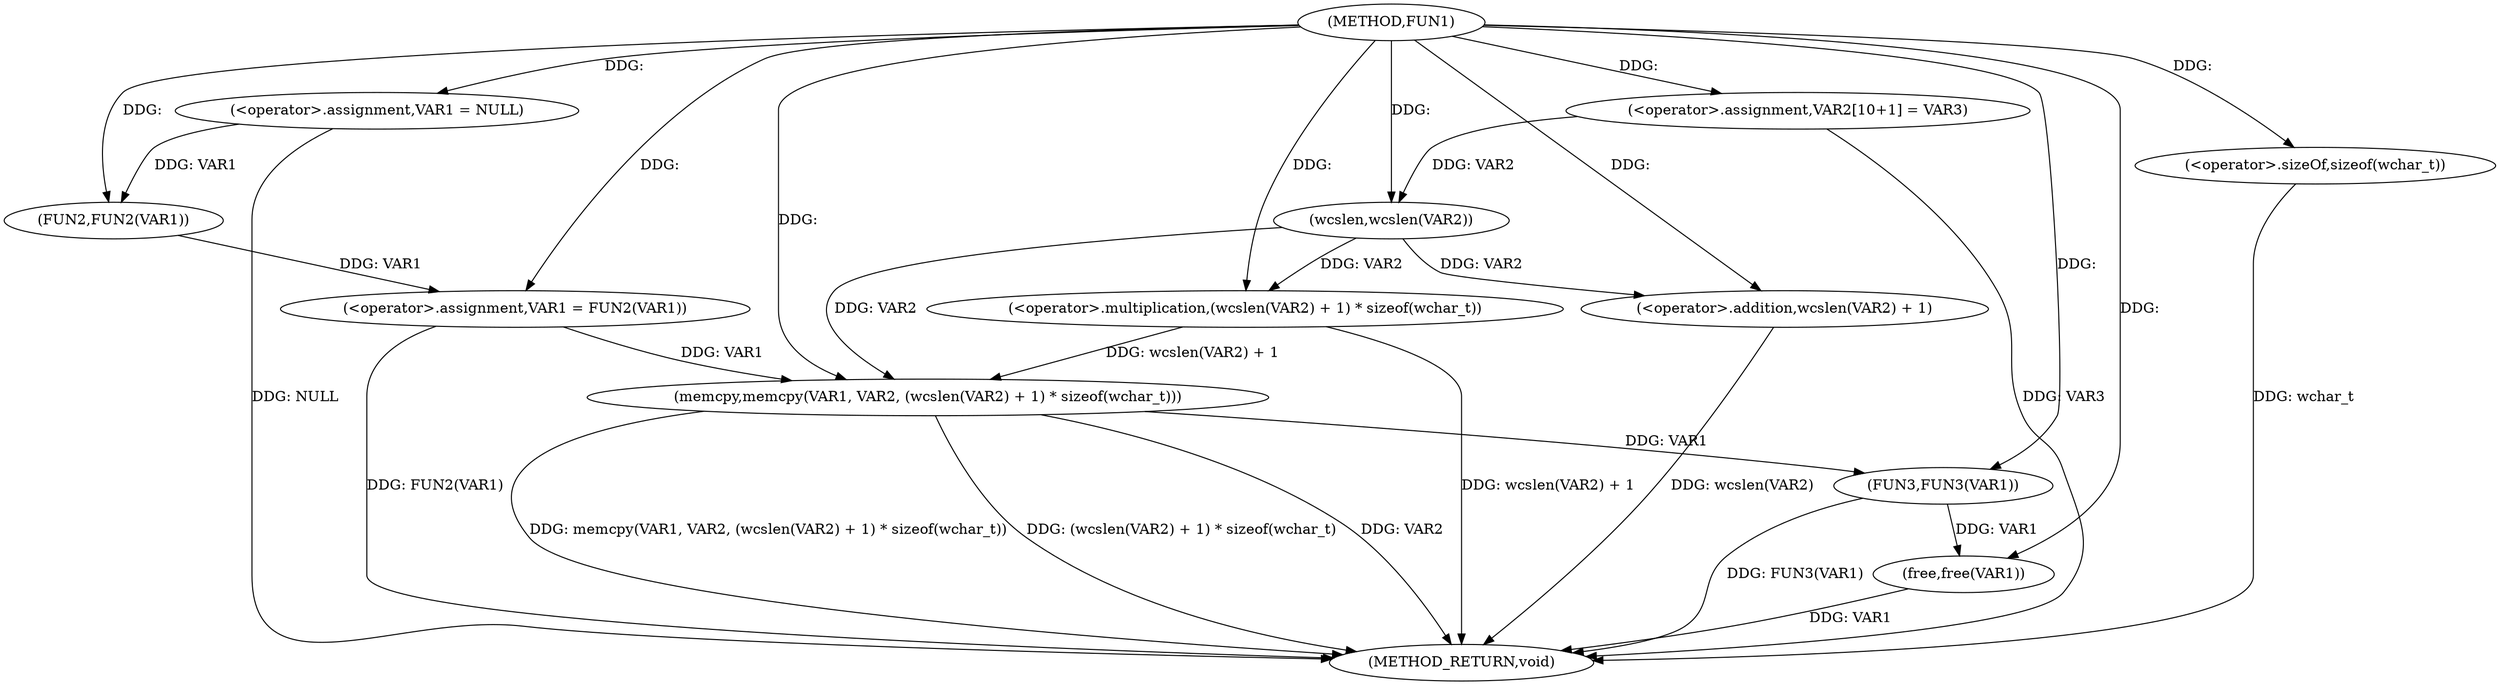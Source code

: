 digraph FUN1 {  
"1000100" [label = "(METHOD,FUN1)" ]
"1000129" [label = "(METHOD_RETURN,void)" ]
"1000103" [label = "(<operator>.assignment,VAR1 = NULL)" ]
"1000106" [label = "(<operator>.assignment,VAR1 = FUN2(VAR1))" ]
"1000108" [label = "(FUN2,FUN2(VAR1))" ]
"1000112" [label = "(<operator>.assignment,VAR2[10+1] = VAR3)" ]
"1000115" [label = "(memcpy,memcpy(VAR1, VAR2, (wcslen(VAR2) + 1) * sizeof(wchar_t)))" ]
"1000118" [label = "(<operator>.multiplication,(wcslen(VAR2) + 1) * sizeof(wchar_t))" ]
"1000119" [label = "(<operator>.addition,wcslen(VAR2) + 1)" ]
"1000120" [label = "(wcslen,wcslen(VAR2))" ]
"1000123" [label = "(<operator>.sizeOf,sizeof(wchar_t))" ]
"1000125" [label = "(FUN3,FUN3(VAR1))" ]
"1000127" [label = "(free,free(VAR1))" ]
  "1000115" -> "1000129"  [ label = "DDG: VAR2"] 
  "1000125" -> "1000129"  [ label = "DDG: FUN3(VAR1)"] 
  "1000106" -> "1000129"  [ label = "DDG: FUN2(VAR1)"] 
  "1000103" -> "1000129"  [ label = "DDG: NULL"] 
  "1000112" -> "1000129"  [ label = "DDG: VAR3"] 
  "1000115" -> "1000129"  [ label = "DDG: memcpy(VAR1, VAR2, (wcslen(VAR2) + 1) * sizeof(wchar_t))"] 
  "1000115" -> "1000129"  [ label = "DDG: (wcslen(VAR2) + 1) * sizeof(wchar_t)"] 
  "1000119" -> "1000129"  [ label = "DDG: wcslen(VAR2)"] 
  "1000127" -> "1000129"  [ label = "DDG: VAR1"] 
  "1000118" -> "1000129"  [ label = "DDG: wcslen(VAR2) + 1"] 
  "1000123" -> "1000129"  [ label = "DDG: wchar_t"] 
  "1000100" -> "1000103"  [ label = "DDG: "] 
  "1000108" -> "1000106"  [ label = "DDG: VAR1"] 
  "1000100" -> "1000106"  [ label = "DDG: "] 
  "1000103" -> "1000108"  [ label = "DDG: VAR1"] 
  "1000100" -> "1000108"  [ label = "DDG: "] 
  "1000100" -> "1000112"  [ label = "DDG: "] 
  "1000106" -> "1000115"  [ label = "DDG: VAR1"] 
  "1000100" -> "1000115"  [ label = "DDG: "] 
  "1000120" -> "1000115"  [ label = "DDG: VAR2"] 
  "1000118" -> "1000115"  [ label = "DDG: wcslen(VAR2) + 1"] 
  "1000120" -> "1000118"  [ label = "DDG: VAR2"] 
  "1000100" -> "1000118"  [ label = "DDG: "] 
  "1000120" -> "1000119"  [ label = "DDG: VAR2"] 
  "1000112" -> "1000120"  [ label = "DDG: VAR2"] 
  "1000100" -> "1000120"  [ label = "DDG: "] 
  "1000100" -> "1000119"  [ label = "DDG: "] 
  "1000100" -> "1000123"  [ label = "DDG: "] 
  "1000115" -> "1000125"  [ label = "DDG: VAR1"] 
  "1000100" -> "1000125"  [ label = "DDG: "] 
  "1000125" -> "1000127"  [ label = "DDG: VAR1"] 
  "1000100" -> "1000127"  [ label = "DDG: "] 
}
